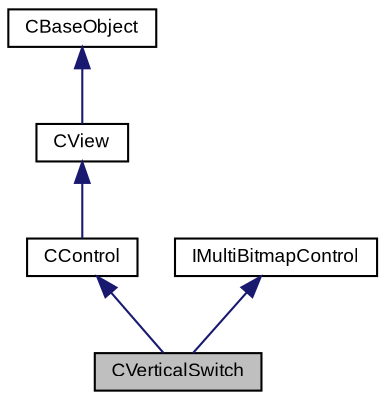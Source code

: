 digraph "CVerticalSwitch"
{
  bgcolor="transparent";
  edge [fontname="Arial",fontsize="9",labelfontname="Arial",labelfontsize="9"];
  node [fontname="Arial",fontsize="9",shape=record];
  Node1 [label="CVerticalSwitch",height=0.2,width=0.4,color="black", fillcolor="grey75", style="filled" fontcolor="black"];
  Node2 -> Node1 [dir="back",color="midnightblue",fontsize="9",style="solid",fontname="Arial"];
  Node2 [label="CControl",height=0.2,width=0.4,color="black",URL="$class_v_s_t_g_u_i_1_1_c_control.html",tooltip="base class of all VSTGUI controls "];
  Node3 -> Node2 [dir="back",color="midnightblue",fontsize="9",style="solid",fontname="Arial"];
  Node3 [label="CView",height=0.2,width=0.4,color="black",URL="$class_v_s_t_g_u_i_1_1_c_view.html",tooltip="Base Class of all view objects. "];
  Node4 -> Node3 [dir="back",color="midnightblue",fontsize="9",style="solid",fontname="Arial"];
  Node4 [label="CBaseObject",height=0.2,width=0.4,color="black",URL="$class_v_s_t_g_u_i_1_1_c_base_object.html",tooltip="Base Object with reference counter. "];
  Node5 -> Node1 [dir="back",color="midnightblue",fontsize="9",style="solid",fontname="Arial"];
  Node5 [label="IMultiBitmapControl",height=0.2,width=0.4,color="black",URL="$class_v_s_t_g_u_i_1_1_i_multi_bitmap_control.html",tooltip="interface for controls with sub images "];
}
